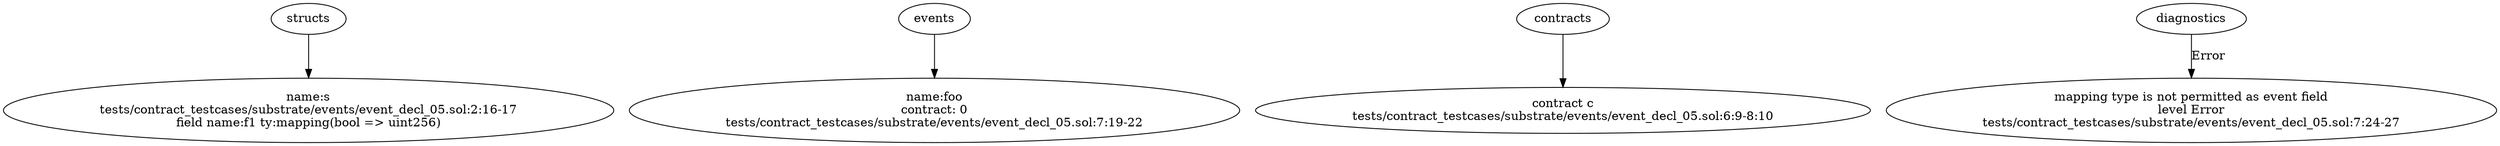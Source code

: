 strict digraph "tests/contract_testcases/substrate/events/event_decl_05.sol" {
	s [label="name:s\ntests/contract_testcases/substrate/events/event_decl_05.sol:2:16-17\nfield name:f1 ty:mapping(bool => uint256)"]
	foo [label="name:foo\ncontract: 0\ntests/contract_testcases/substrate/events/event_decl_05.sol:7:19-22"]
	contract [label="contract c\ntests/contract_testcases/substrate/events/event_decl_05.sol:6:9-8:10"]
	diagnostic [label="mapping type is not permitted as event field\nlevel Error\ntests/contract_testcases/substrate/events/event_decl_05.sol:7:24-27"]
	structs -> s
	events -> foo
	contracts -> contract
	diagnostics -> diagnostic [label="Error"]
}
